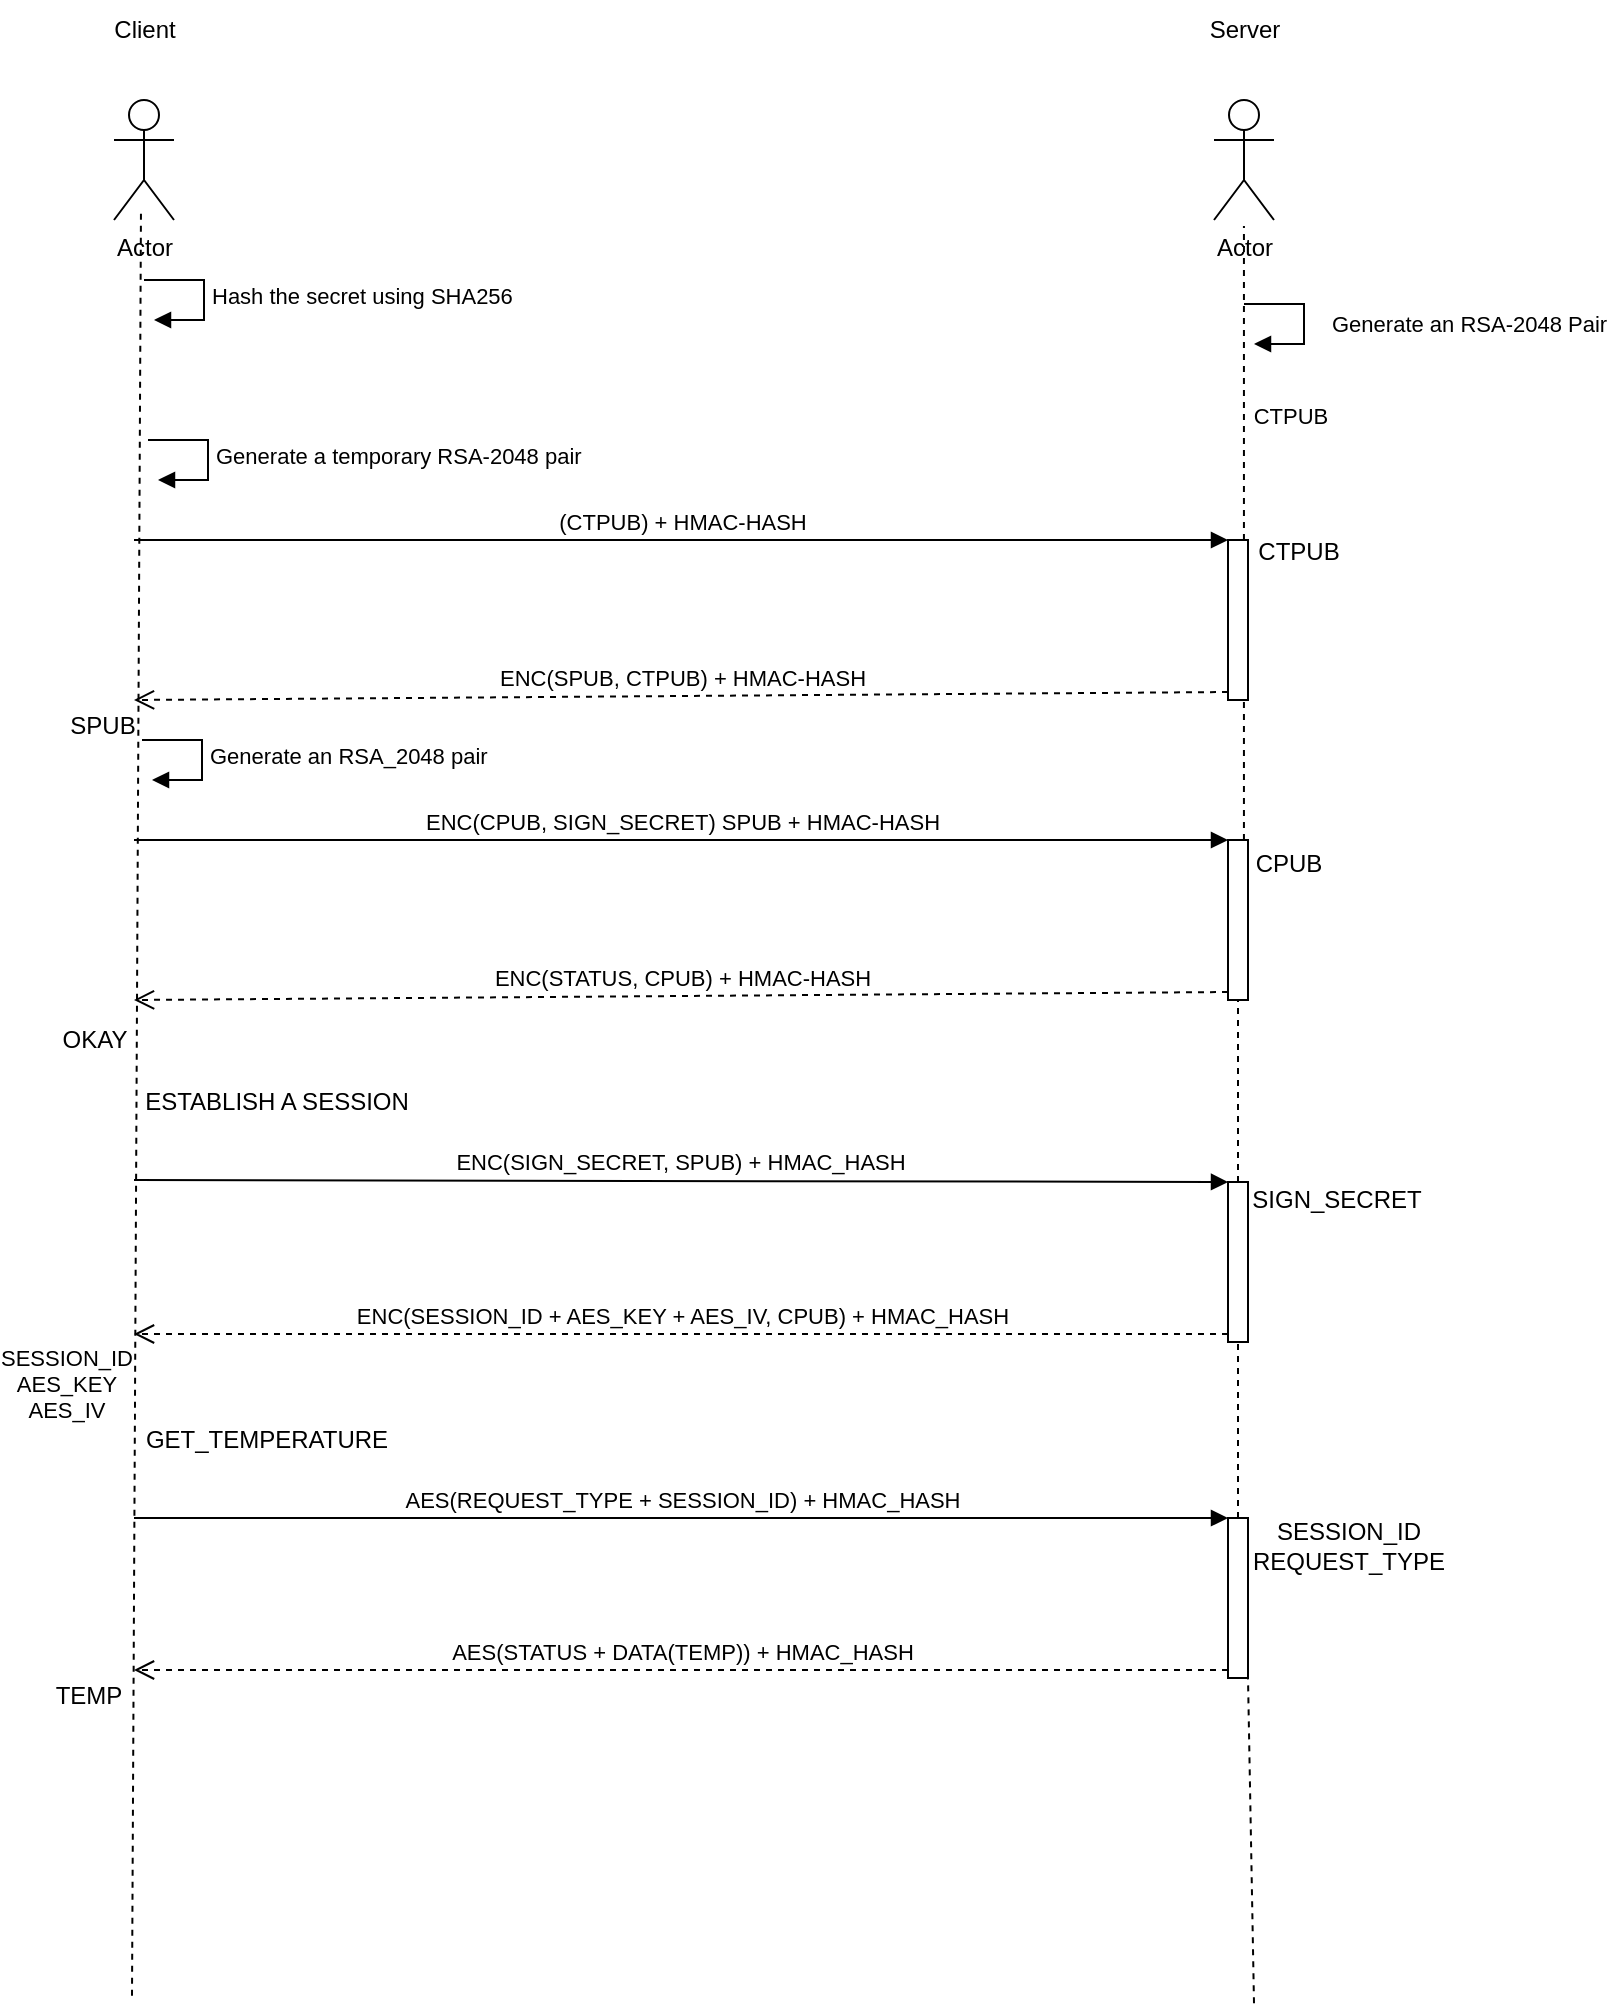 <mxfile>
    <diagram id="hgEOjWO8P1L_t13iQihH" name="Page-1">
        <mxGraphModel dx="1053" dy="608" grid="1" gridSize="10" guides="1" tooltips="1" connect="1" arrows="1" fold="1" page="1" pageScale="1" pageWidth="850" pageHeight="1100" math="0" shadow="0">
            <root>
                <mxCell id="0"/>
                <mxCell id="1" parent="0"/>
                <mxCell id="2" value="Actor" style="shape=umlActor;verticalLabelPosition=bottom;verticalAlign=top;html=1;" parent="1" vertex="1">
                    <mxGeometry x="60" y="70" width="30" height="60" as="geometry"/>
                </mxCell>
                <mxCell id="3" value="Actor" style="shape=umlActor;verticalLabelPosition=bottom;verticalAlign=top;html=1;" parent="1" vertex="1">
                    <mxGeometry x="610" y="70" width="30" height="60" as="geometry"/>
                </mxCell>
                <mxCell id="5" value="Client" style="text;html=1;align=center;verticalAlign=middle;resizable=0;points=[];autosize=1;strokeColor=none;fillColor=none;" parent="1" vertex="1">
                    <mxGeometry x="50" y="20" width="50" height="30" as="geometry"/>
                </mxCell>
                <mxCell id="6" value="Server" style="text;html=1;align=center;verticalAlign=middle;resizable=0;points=[];autosize=1;strokeColor=none;fillColor=none;" parent="1" vertex="1">
                    <mxGeometry x="595" y="20" width="60" height="30" as="geometry"/>
                </mxCell>
                <mxCell id="8" value="" style="endArrow=none;dashed=1;html=1;startArrow=none;" parent="1" edge="1" source="82">
                    <mxGeometry width="50" height="50" relative="1" as="geometry">
                        <mxPoint x="630" y="1021.667" as="sourcePoint"/>
                        <mxPoint x="624.972" y="133" as="targetPoint"/>
                    </mxGeometry>
                </mxCell>
                <mxCell id="50" value="CTPUB" style="edgeLabel;html=1;align=center;verticalAlign=middle;resizable=0;points=[];" parent="8" vertex="1" connectable="0">
                    <mxGeometry x="0.192" y="-9" relative="1" as="geometry">
                        <mxPoint x="14" y="-29" as="offset"/>
                    </mxGeometry>
                </mxCell>
                <mxCell id="9" value="" style="endArrow=none;dashed=1;html=1;startArrow=none;" parent="1" edge="1">
                    <mxGeometry width="50" height="50" relative="1" as="geometry">
                        <mxPoint x="69" y="1017.833" as="sourcePoint"/>
                        <mxPoint x="73.481" y="126.5" as="targetPoint"/>
                    </mxGeometry>
                </mxCell>
                <mxCell id="24" value="Hash the secret using SHA256" style="edgeStyle=orthogonalEdgeStyle;html=1;align=left;spacingLeft=2;endArrow=block;rounded=0;entryX=1;entryY=0;" parent="1" edge="1">
                    <mxGeometry relative="1" as="geometry">
                        <mxPoint x="75" y="160" as="sourcePoint"/>
                        <Array as="points">
                            <mxPoint x="105" y="160"/>
                        </Array>
                        <mxPoint x="80" y="180" as="targetPoint"/>
                    </mxGeometry>
                </mxCell>
                <mxCell id="35" value="Generate an RSA-2048 Pair" style="edgeStyle=orthogonalEdgeStyle;html=1;align=left;spacingLeft=2;endArrow=block;rounded=0;entryX=1;entryY=0;" parent="1" edge="1">
                    <mxGeometry x="0.067" y="10" relative="1" as="geometry">
                        <mxPoint x="625" y="172" as="sourcePoint"/>
                        <Array as="points">
                            <mxPoint x="655" y="172"/>
                        </Array>
                        <mxPoint x="630" y="192" as="targetPoint"/>
                        <mxPoint as="offset"/>
                    </mxGeometry>
                </mxCell>
                <mxCell id="36" value="Generate a temporary RSA-2048 pair" style="edgeStyle=orthogonalEdgeStyle;html=1;align=left;spacingLeft=2;endArrow=block;rounded=0;entryX=1;entryY=0;" parent="1" edge="1">
                    <mxGeometry relative="1" as="geometry">
                        <mxPoint x="77" y="240" as="sourcePoint"/>
                        <Array as="points">
                            <mxPoint x="107" y="240"/>
                        </Array>
                        <mxPoint x="82" y="260" as="targetPoint"/>
                    </mxGeometry>
                </mxCell>
                <mxCell id="39" value="SPUB" style="text;html=1;align=center;verticalAlign=middle;resizable=0;points=[];autosize=1;strokeColor=none;fillColor=none;" parent="1" vertex="1">
                    <mxGeometry x="24" y="368" width="60" height="30" as="geometry"/>
                </mxCell>
                <mxCell id="45" value="CPUB" style="text;html=1;align=center;verticalAlign=middle;resizable=0;points=[];autosize=1;strokeColor=none;fillColor=none;" parent="1" vertex="1">
                    <mxGeometry x="617" y="437" width="60" height="30" as="geometry"/>
                </mxCell>
                <mxCell id="64" value="ESTABLISH A SESSION" style="text;html=1;align=center;verticalAlign=middle;resizable=0;points=[];autosize=1;strokeColor=none;fillColor=none;" vertex="1" parent="1">
                    <mxGeometry x="61" y="556" width="160" height="30" as="geometry"/>
                </mxCell>
                <mxCell id="66" value="OKAY" style="text;html=1;align=center;verticalAlign=middle;resizable=0;points=[];autosize=1;strokeColor=none;fillColor=none;" vertex="1" parent="1">
                    <mxGeometry x="20" y="525" width="60" height="30" as="geometry"/>
                </mxCell>
                <mxCell id="74" value="(CTPUB) + HMAC-HASH" style="html=1;verticalAlign=bottom;endArrow=block;entryX=0;entryY=0;" edge="1" target="73" parent="1">
                    <mxGeometry relative="1" as="geometry">
                        <mxPoint x="70" y="290" as="sourcePoint"/>
                    </mxGeometry>
                </mxCell>
                <mxCell id="75" value="ENC(SPUB, CTPUB) + HMAC-HASH" style="html=1;verticalAlign=bottom;endArrow=open;dashed=1;endSize=8;exitX=0;exitY=0.95;" edge="1" source="73" parent="1">
                    <mxGeometry relative="1" as="geometry">
                        <mxPoint x="70" y="370" as="targetPoint"/>
                    </mxGeometry>
                </mxCell>
                <mxCell id="73" value="" style="html=1;points=[];perimeter=orthogonalPerimeter;" vertex="1" parent="1">
                    <mxGeometry x="617" y="290" width="10" height="80" as="geometry"/>
                </mxCell>
                <mxCell id="80" value="CTPUB" style="text;html=1;align=center;verticalAlign=middle;resizable=0;points=[];autosize=1;strokeColor=none;fillColor=none;" vertex="1" parent="1">
                    <mxGeometry x="622" y="281" width="60" height="30" as="geometry"/>
                </mxCell>
                <mxCell id="83" value="ENC(CPUB, SIGN_SECRET) SPUB + HMAC-HASH" style="html=1;verticalAlign=bottom;endArrow=block;entryX=0;entryY=0;" edge="1" target="82" parent="1">
                    <mxGeometry relative="1" as="geometry">
                        <mxPoint x="70" y="440" as="sourcePoint"/>
                    </mxGeometry>
                </mxCell>
                <mxCell id="84" value="ENC(STATUS, CPUB) + HMAC-HASH" style="html=1;verticalAlign=bottom;endArrow=open;dashed=1;endSize=8;exitX=0;exitY=0.95;" edge="1" source="82" parent="1">
                    <mxGeometry relative="1" as="geometry">
                        <mxPoint x="70" y="520" as="targetPoint"/>
                        <Array as="points"/>
                    </mxGeometry>
                </mxCell>
                <mxCell id="85" value="" style="endArrow=none;dashed=1;html=1;startArrow=none;" edge="1" parent="1" source="92" target="82">
                    <mxGeometry width="50" height="50" relative="1" as="geometry">
                        <mxPoint x="630" y="1021.667" as="sourcePoint"/>
                        <mxPoint x="624.972" y="133" as="targetPoint"/>
                    </mxGeometry>
                </mxCell>
                <mxCell id="82" value="" style="html=1;points=[];perimeter=orthogonalPerimeter;" vertex="1" parent="1">
                    <mxGeometry x="617" y="440" width="10" height="80" as="geometry"/>
                </mxCell>
                <mxCell id="91" value="Generate an RSA_2048 pair" style="edgeStyle=orthogonalEdgeStyle;html=1;align=left;spacingLeft=2;endArrow=block;rounded=0;entryX=1;entryY=0;" edge="1" parent="1">
                    <mxGeometry relative="1" as="geometry">
                        <mxPoint x="74" y="390" as="sourcePoint"/>
                        <Array as="points">
                            <mxPoint x="104" y="390"/>
                        </Array>
                        <mxPoint x="79" y="410" as="targetPoint"/>
                    </mxGeometry>
                </mxCell>
                <mxCell id="93" value="ENC(SIGN_SECRET, SPUB) + HMAC_HASH" style="html=1;verticalAlign=bottom;endArrow=block;entryX=0;entryY=0;" edge="1" target="92" parent="1">
                    <mxGeometry relative="1" as="geometry">
                        <mxPoint x="70" y="610" as="sourcePoint"/>
                    </mxGeometry>
                </mxCell>
                <mxCell id="94" value="ENC(SESSION_ID + AES_KEY + AES_IV, CPUB) + HMAC_HASH" style="html=1;verticalAlign=bottom;endArrow=open;dashed=1;endSize=8;exitX=0;exitY=0.95;" edge="1" source="92" parent="1">
                    <mxGeometry relative="1" as="geometry">
                        <mxPoint x="70" y="687" as="targetPoint"/>
                    </mxGeometry>
                </mxCell>
                <mxCell id="101" value="SESSION_ID&lt;br&gt;AES_KEY&lt;br&gt;AES_IV" style="edgeLabel;html=1;align=center;verticalAlign=middle;resizable=0;points=[];" vertex="1" connectable="0" parent="94">
                    <mxGeometry x="1" y="18" relative="1" as="geometry">
                        <mxPoint x="-34" y="7" as="offset"/>
                    </mxGeometry>
                </mxCell>
                <mxCell id="95" value="" style="endArrow=none;dashed=1;html=1;startArrow=none;" edge="1" parent="1" source="97" target="92">
                    <mxGeometry width="50" height="50" relative="1" as="geometry">
                        <mxPoint x="630" y="1021.667" as="sourcePoint"/>
                        <mxPoint x="627" y="520" as="targetPoint"/>
                    </mxGeometry>
                </mxCell>
                <mxCell id="92" value="" style="html=1;points=[];perimeter=orthogonalPerimeter;" vertex="1" parent="1">
                    <mxGeometry x="617" y="611" width="10" height="80" as="geometry"/>
                </mxCell>
                <mxCell id="96" value="SIGN_SECRET" style="text;html=1;align=center;verticalAlign=middle;resizable=0;points=[];autosize=1;strokeColor=none;fillColor=none;" vertex="1" parent="1">
                    <mxGeometry x="616" y="605" width="110" height="30" as="geometry"/>
                </mxCell>
                <mxCell id="98" value="AES(REQUEST_TYPE + SESSION_ID) + HMAC_HASH" style="html=1;verticalAlign=bottom;endArrow=block;entryX=0;entryY=0;" edge="1" target="97" parent="1">
                    <mxGeometry relative="1" as="geometry">
                        <mxPoint x="70" y="779" as="sourcePoint"/>
                    </mxGeometry>
                </mxCell>
                <mxCell id="99" value="AES(STATUS + DATA(TEMP)) + HMAC_HASH" style="html=1;verticalAlign=bottom;endArrow=open;dashed=1;endSize=8;exitX=0;exitY=0.95;" edge="1" source="97" parent="1">
                    <mxGeometry relative="1" as="geometry">
                        <mxPoint x="70" y="855" as="targetPoint"/>
                        <Array as="points"/>
                    </mxGeometry>
                </mxCell>
                <mxCell id="100" value="" style="endArrow=none;dashed=1;html=1;startArrow=none;" edge="1" parent="1" target="97">
                    <mxGeometry width="50" height="50" relative="1" as="geometry">
                        <mxPoint x="630" y="1021.667" as="sourcePoint"/>
                        <mxPoint x="627" y="691" as="targetPoint"/>
                    </mxGeometry>
                </mxCell>
                <mxCell id="97" value="" style="html=1;points=[];perimeter=orthogonalPerimeter;" vertex="1" parent="1">
                    <mxGeometry x="617" y="779" width="10" height="80" as="geometry"/>
                </mxCell>
                <mxCell id="102" value="GET_TEMPERATURE" style="text;html=1;align=center;verticalAlign=middle;resizable=0;points=[];autosize=1;strokeColor=none;fillColor=none;" vertex="1" parent="1">
                    <mxGeometry x="66" y="725" width="140" height="30" as="geometry"/>
                </mxCell>
                <mxCell id="103" value="SESSION_ID&lt;br&gt;REQUEST_TYPE" style="text;html=1;align=center;verticalAlign=middle;resizable=0;points=[];autosize=1;strokeColor=none;fillColor=none;" vertex="1" parent="1">
                    <mxGeometry x="617" y="773" width="120" height="40" as="geometry"/>
                </mxCell>
                <mxCell id="104" value="TEMP" style="text;html=1;align=center;verticalAlign=middle;resizable=0;points=[];autosize=1;strokeColor=none;fillColor=none;" vertex="1" parent="1">
                    <mxGeometry x="17" y="853" width="60" height="30" as="geometry"/>
                </mxCell>
            </root>
        </mxGraphModel>
    </diagram>
</mxfile>